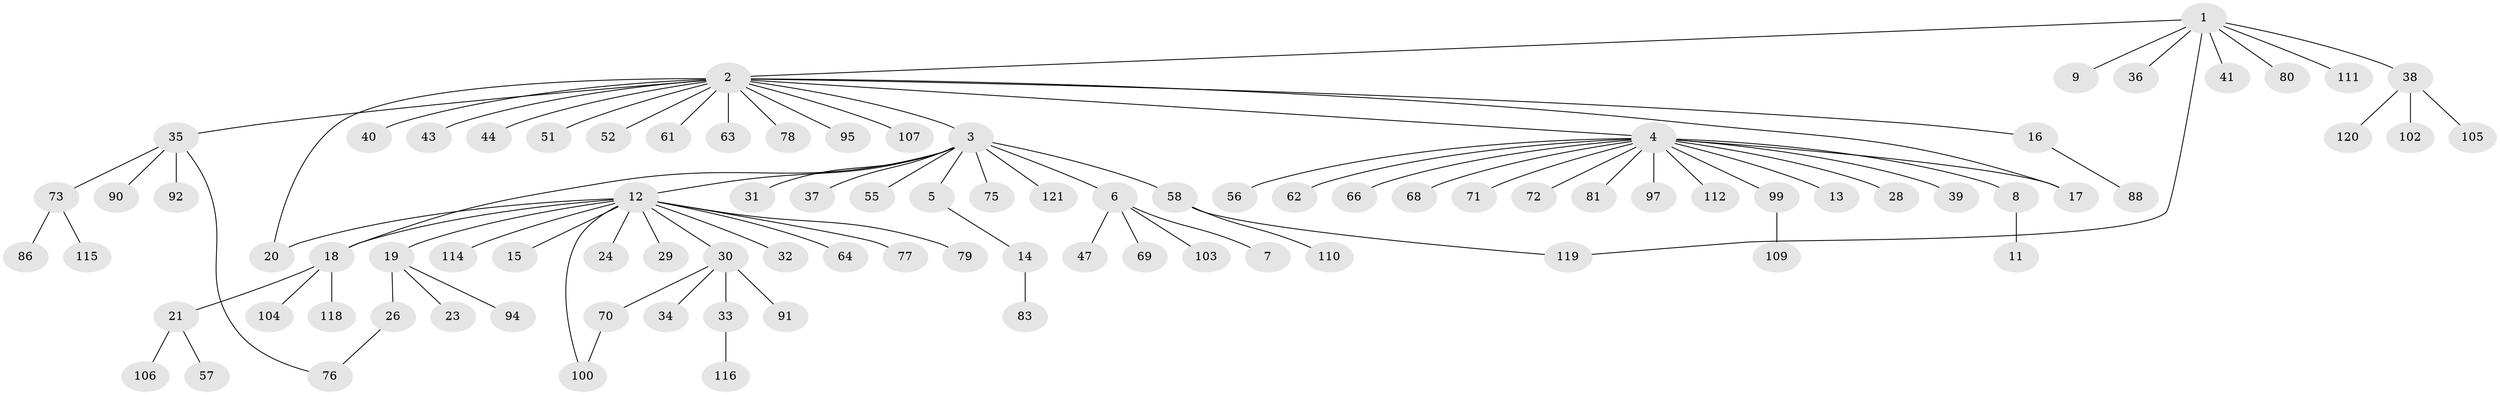 // Generated by graph-tools (version 1.1) at 2025/51/02/27/25 19:51:55]
// undirected, 92 vertices, 97 edges
graph export_dot {
graph [start="1"]
  node [color=gray90,style=filled];
  1 [super="+45"];
  2 [super="+10"];
  3 [super="+48"];
  4 [super="+22"];
  5 [super="+98"];
  6 [super="+89"];
  7;
  8 [super="+82"];
  9;
  11;
  12 [super="+50"];
  13;
  14;
  15;
  16 [super="+117"];
  17 [super="+46"];
  18 [super="+25"];
  19 [super="+85"];
  20;
  21 [super="+27"];
  23;
  24;
  26;
  28;
  29 [super="+54"];
  30 [super="+60"];
  31;
  32;
  33 [super="+96"];
  34 [super="+49"];
  35 [super="+59"];
  36;
  37 [super="+53"];
  38 [super="+42"];
  39;
  40;
  41;
  43 [super="+93"];
  44;
  47;
  51 [super="+67"];
  52;
  55;
  56 [super="+65"];
  57;
  58 [super="+101"];
  61 [super="+87"];
  62;
  63 [super="+108"];
  64;
  66;
  68;
  69 [super="+74"];
  70;
  71 [super="+84"];
  72;
  73 [super="+113"];
  75;
  76;
  77;
  78;
  79;
  80;
  81;
  83;
  86;
  88;
  90;
  91;
  92;
  94;
  95;
  97;
  99;
  100;
  102;
  103;
  104;
  105;
  106;
  107;
  109;
  110;
  111;
  112;
  114;
  115;
  116;
  118;
  119;
  120;
  121;
  1 -- 2;
  1 -- 9;
  1 -- 36;
  1 -- 38;
  1 -- 41;
  1 -- 80;
  1 -- 111;
  1 -- 119;
  2 -- 3;
  2 -- 4;
  2 -- 20;
  2 -- 35;
  2 -- 43;
  2 -- 44;
  2 -- 51;
  2 -- 52;
  2 -- 61;
  2 -- 63;
  2 -- 107;
  2 -- 16;
  2 -- 17;
  2 -- 40;
  2 -- 78;
  2 -- 95;
  3 -- 5;
  3 -- 6;
  3 -- 12;
  3 -- 18;
  3 -- 31;
  3 -- 37;
  3 -- 55;
  3 -- 58;
  3 -- 75;
  3 -- 121;
  4 -- 8;
  4 -- 13;
  4 -- 17 [weight=2];
  4 -- 28;
  4 -- 39;
  4 -- 56;
  4 -- 62;
  4 -- 66;
  4 -- 68;
  4 -- 71;
  4 -- 72;
  4 -- 81;
  4 -- 97;
  4 -- 99;
  4 -- 112;
  5 -- 14;
  6 -- 7;
  6 -- 47;
  6 -- 69;
  6 -- 103;
  8 -- 11;
  12 -- 15;
  12 -- 18;
  12 -- 19;
  12 -- 24;
  12 -- 29;
  12 -- 30;
  12 -- 32;
  12 -- 64;
  12 -- 77;
  12 -- 79;
  12 -- 100;
  12 -- 114;
  12 -- 20;
  14 -- 83;
  16 -- 88;
  18 -- 21;
  18 -- 118;
  18 -- 104;
  19 -- 23;
  19 -- 26;
  19 -- 94;
  21 -- 57;
  21 -- 106;
  26 -- 76;
  30 -- 33;
  30 -- 34;
  30 -- 70;
  30 -- 91;
  33 -- 116;
  35 -- 73;
  35 -- 76;
  35 -- 90;
  35 -- 92;
  38 -- 120;
  38 -- 105;
  38 -- 102;
  58 -- 119;
  58 -- 110;
  70 -- 100;
  73 -- 86;
  73 -- 115;
  99 -- 109;
}
